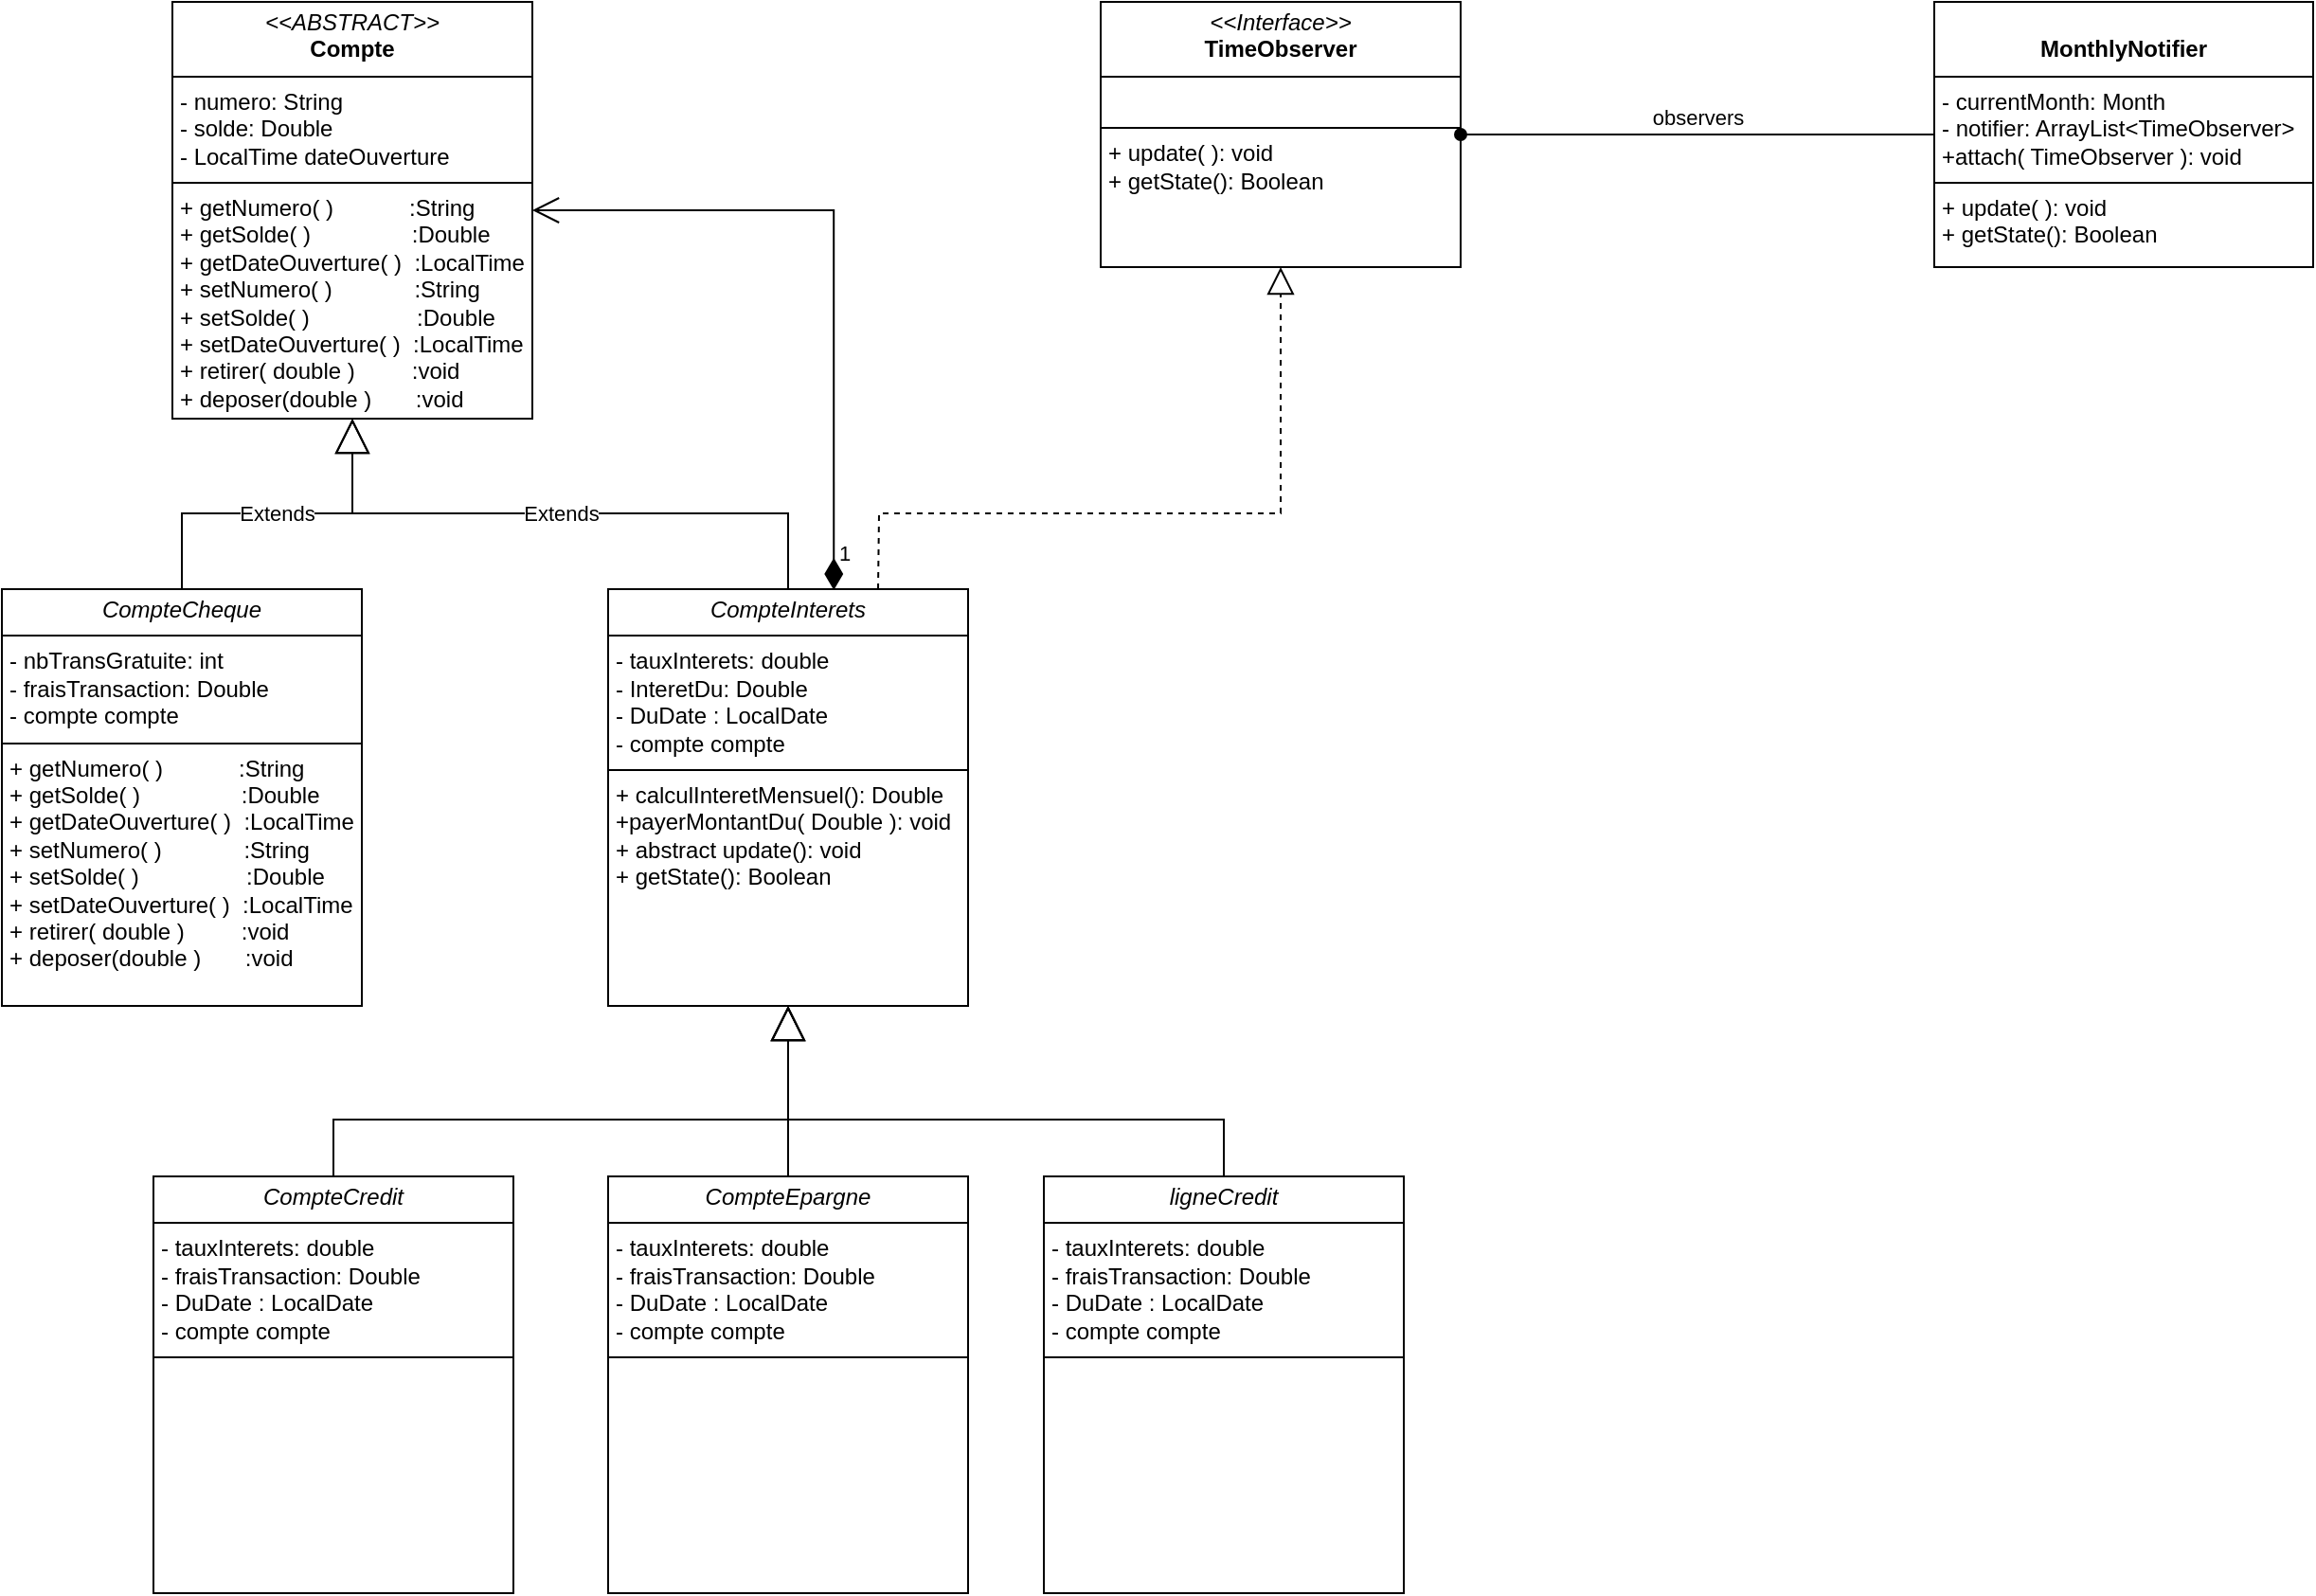 <mxfile version="26.1.1">
  <diagram name="Page-1" id="Y8b6xR42oyyeWq3YL9dn">
    <mxGraphModel dx="538" dy="285" grid="1" gridSize="10" guides="1" tooltips="1" connect="1" arrows="1" fold="1" page="1" pageScale="1" pageWidth="3300" pageHeight="4681" math="0" shadow="0">
      <root>
        <mxCell id="0" />
        <mxCell id="1" parent="0" />
        <mxCell id="dJRKlAbEhln0Lb5YtA-o-5" value="&lt;p style=&quot;margin:0px;margin-top:4px;text-align:center;&quot;&gt;&lt;i&gt;&amp;lt;&amp;lt;ABSTRACT&amp;gt;&amp;gt;&lt;/i&gt;&lt;br&gt;&lt;b&gt;Compte&lt;/b&gt;&lt;/p&gt;&lt;hr size=&quot;1&quot; style=&quot;border-style:solid;&quot;&gt;&lt;p style=&quot;margin:0px;margin-left:4px;&quot;&gt;- numero: String&lt;br&gt;- solde: Double&lt;/p&gt;&lt;p style=&quot;margin:0px;margin-left:4px;&quot;&gt;- LocalTime dateOuverture&lt;/p&gt;&lt;hr size=&quot;1&quot; style=&quot;border-style:solid;&quot;&gt;&lt;p style=&quot;margin:0px;margin-left:4px;&quot;&gt;+ getNumero( )&amp;nbsp; &amp;nbsp; &amp;nbsp; &amp;nbsp; &amp;nbsp; &amp;nbsp; :String&lt;br&gt;+ getSolde( )&amp;nbsp; &amp;nbsp; &amp;nbsp; &amp;nbsp; &amp;nbsp; &amp;nbsp; &amp;nbsp; &amp;nbsp; :Double&lt;/p&gt;&lt;p style=&quot;margin:0px;margin-left:4px;&quot;&gt;+ getDateOuverture( )&amp;nbsp; :LocalTime&lt;/p&gt;&lt;p style=&quot;margin: 0px 0px 0px 4px;&quot;&gt;+ setNumero( )&amp;nbsp; &amp;nbsp; &amp;nbsp; &amp;nbsp; &amp;nbsp; &amp;nbsp; &amp;nbsp;:String&lt;br&gt;+ setSolde( )&amp;nbsp; &amp;nbsp; &amp;nbsp; &amp;nbsp; &amp;nbsp; &amp;nbsp; &amp;nbsp; &amp;nbsp; &amp;nbsp;:Double&lt;/p&gt;&lt;p style=&quot;margin: 0px 0px 0px 4px;&quot;&gt;+ setDateOuverture( )&amp;nbsp; :LocalTime&lt;/p&gt;&lt;p style=&quot;margin: 0px 0px 0px 4px;&quot;&gt;+ retirer( double )&amp;nbsp; &amp;nbsp; &amp;nbsp; &amp;nbsp; &amp;nbsp;:void&lt;/p&gt;&lt;p style=&quot;margin: 0px 0px 0px 4px;&quot;&gt;+ deposer(double )&amp;nbsp; &amp;nbsp; &amp;nbsp; &amp;nbsp;:void&lt;/p&gt;&lt;p style=&quot;margin:0px;margin-left:4px;&quot;&gt;&lt;br&gt;&lt;/p&gt;&lt;p style=&quot;margin:0px;margin-left:4px;&quot;&gt;&lt;br&gt;&lt;/p&gt;" style="verticalAlign=top;align=left;overflow=fill;html=1;whiteSpace=wrap;" parent="1" vertex="1">
          <mxGeometry x="340" y="50" width="190" height="220" as="geometry" />
        </mxCell>
        <mxCell id="dJRKlAbEhln0Lb5YtA-o-6" value="&lt;p style=&quot;margin:0px;margin-top:4px;text-align:center;&quot;&gt;&lt;i&gt;CompteCheque&lt;/i&gt;&lt;/p&gt;&lt;hr size=&quot;1&quot; style=&quot;border-style:solid;&quot;&gt;&lt;p style=&quot;margin:0px;margin-left:4px;&quot;&gt;- nbTransGratuite: int&lt;br&gt;- fraisTransaction: Double&lt;/p&gt;&lt;p style=&quot;margin:0px;margin-left:4px;&quot;&gt;- compte compte&lt;/p&gt;&lt;hr size=&quot;1&quot; style=&quot;border-style:solid;&quot;&gt;&lt;p style=&quot;margin:0px;margin-left:4px;&quot;&gt;+ getNumero( )&amp;nbsp; &amp;nbsp; &amp;nbsp; &amp;nbsp; &amp;nbsp; &amp;nbsp; :String&lt;br&gt;+ getSolde( )&amp;nbsp; &amp;nbsp; &amp;nbsp; &amp;nbsp; &amp;nbsp; &amp;nbsp; &amp;nbsp; &amp;nbsp; :Double&lt;/p&gt;&lt;p style=&quot;margin:0px;margin-left:4px;&quot;&gt;+ getDateOuverture( )&amp;nbsp; :LocalTime&lt;/p&gt;&lt;p style=&quot;margin: 0px 0px 0px 4px;&quot;&gt;+ setNumero( )&amp;nbsp; &amp;nbsp; &amp;nbsp; &amp;nbsp; &amp;nbsp; &amp;nbsp; &amp;nbsp;:String&lt;br&gt;+ setSolde( )&amp;nbsp; &amp;nbsp; &amp;nbsp; &amp;nbsp; &amp;nbsp; &amp;nbsp; &amp;nbsp; &amp;nbsp; &amp;nbsp;:Double&lt;/p&gt;&lt;p style=&quot;margin: 0px 0px 0px 4px;&quot;&gt;+ setDateOuverture( )&amp;nbsp; :LocalTime&lt;/p&gt;&lt;p style=&quot;margin: 0px 0px 0px 4px;&quot;&gt;+ retirer( double )&amp;nbsp; &amp;nbsp; &amp;nbsp; &amp;nbsp; &amp;nbsp;:void&lt;/p&gt;&lt;p style=&quot;margin: 0px 0px 0px 4px;&quot;&gt;+ deposer(double )&amp;nbsp; &amp;nbsp; &amp;nbsp; &amp;nbsp;:void&lt;/p&gt;&lt;p style=&quot;margin:0px;margin-left:4px;&quot;&gt;&lt;br&gt;&lt;/p&gt;&lt;p style=&quot;margin:0px;margin-left:4px;&quot;&gt;&lt;br&gt;&lt;/p&gt;" style="verticalAlign=top;align=left;overflow=fill;html=1;whiteSpace=wrap;" parent="1" vertex="1">
          <mxGeometry x="250" y="360" width="190" height="220" as="geometry" />
        </mxCell>
        <mxCell id="dJRKlAbEhln0Lb5YtA-o-7" value="Extends" style="endArrow=block;endSize=16;endFill=0;html=1;rounded=0;entryX=0.5;entryY=1;entryDx=0;entryDy=0;exitX=0.5;exitY=0;exitDx=0;exitDy=0;" parent="1" source="dJRKlAbEhln0Lb5YtA-o-6" target="dJRKlAbEhln0Lb5YtA-o-5" edge="1">
          <mxGeometry width="160" relative="1" as="geometry">
            <mxPoint x="570" y="210" as="sourcePoint" />
            <mxPoint x="730" y="210" as="targetPoint" />
            <Array as="points">
              <mxPoint x="345" y="320" />
              <mxPoint x="435" y="320" />
            </Array>
          </mxGeometry>
        </mxCell>
        <mxCell id="dJRKlAbEhln0Lb5YtA-o-9" value="&lt;p style=&quot;margin:0px;margin-top:4px;text-align:center;&quot;&gt;&lt;i&gt;CompteInterets&lt;/i&gt;&lt;/p&gt;&lt;hr size=&quot;1&quot; style=&quot;border-style:solid;&quot;&gt;&lt;p style=&quot;margin:0px;margin-left:4px;&quot;&gt;- tauxInterets: double&lt;br&gt;- InteretDu: Double&lt;/p&gt;&lt;p style=&quot;margin:0px;margin-left:4px;&quot;&gt;- DuDate : LocalDate&lt;/p&gt;&lt;p style=&quot;margin:0px;margin-left:4px;&quot;&gt;- compte compte&lt;/p&gt;&lt;hr size=&quot;1&quot; style=&quot;border-style:solid;&quot;&gt;&lt;p style=&quot;margin:0px;margin-left:4px;&quot;&gt;+ calculInteretMensuel(): Double&lt;/p&gt;&lt;p style=&quot;margin:0px;margin-left:4px;&quot;&gt;+payerMontantDu( Double ): void&lt;/p&gt;&lt;p style=&quot;margin:0px;margin-left:4px;&quot;&gt;+ abstract update(): void&lt;/p&gt;&lt;p style=&quot;margin:0px;margin-left:4px;&quot;&gt;+ getState(): Boolean&lt;/p&gt;&lt;p style=&quot;margin:0px;margin-left:4px;&quot;&gt;&lt;br&gt;&lt;/p&gt;" style="verticalAlign=top;align=left;overflow=fill;html=1;whiteSpace=wrap;" parent="1" vertex="1">
          <mxGeometry x="570" y="360" width="190" height="220" as="geometry" />
        </mxCell>
        <mxCell id="dJRKlAbEhln0Lb5YtA-o-10" value="Extends" style="endArrow=block;endSize=16;endFill=0;html=1;rounded=0;entryX=0.5;entryY=1;entryDx=0;entryDy=0;exitX=0.5;exitY=0;exitDx=0;exitDy=0;" parent="1" source="dJRKlAbEhln0Lb5YtA-o-9" target="dJRKlAbEhln0Lb5YtA-o-5" edge="1">
          <mxGeometry width="160" relative="1" as="geometry">
            <mxPoint x="345" y="370" as="sourcePoint" />
            <mxPoint x="445" y="280" as="targetPoint" />
            <Array as="points">
              <mxPoint x="665" y="320" />
              <mxPoint x="545" y="320" />
              <mxPoint x="435" y="320" />
            </Array>
          </mxGeometry>
        </mxCell>
        <mxCell id="dJRKlAbEhln0Lb5YtA-o-11" value="1" style="endArrow=open;html=1;endSize=12;startArrow=diamondThin;startSize=14;startFill=1;edgeStyle=orthogonalEdgeStyle;align=left;verticalAlign=bottom;rounded=0;exitX=0.627;exitY=0.002;exitDx=0;exitDy=0;entryX=1;entryY=0.5;entryDx=0;entryDy=0;exitPerimeter=0;" parent="1" source="dJRKlAbEhln0Lb5YtA-o-9" target="dJRKlAbEhln0Lb5YtA-o-5" edge="1">
          <mxGeometry x="-0.942" y="-1" relative="1" as="geometry">
            <mxPoint x="780" y="376" as="sourcePoint" />
            <mxPoint x="880" y="160" as="targetPoint" />
            <Array as="points">
              <mxPoint x="689" y="160" />
            </Array>
            <mxPoint as="offset" />
          </mxGeometry>
        </mxCell>
        <mxCell id="Y4Ik5Q8g15iuSHUJNuXj-3" value="&lt;p style=&quot;margin:0px;margin-top:4px;text-align:center;&quot;&gt;&lt;i&gt;ligneCredit&lt;/i&gt;&lt;/p&gt;&lt;hr size=&quot;1&quot; style=&quot;border-style:solid;&quot;&gt;&lt;p style=&quot;margin:0px;margin-left:4px;&quot;&gt;- tauxInterets: double&lt;br&gt;- fraisTransaction: Double&lt;/p&gt;&lt;p style=&quot;margin:0px;margin-left:4px;&quot;&gt;- DuDate : LocalDate&lt;/p&gt;&lt;p style=&quot;margin:0px;margin-left:4px;&quot;&gt;- compte compte&lt;/p&gt;&lt;hr size=&quot;1&quot; style=&quot;border-style:solid;&quot;&gt;&lt;p style=&quot;margin:0px;margin-left:4px;&quot;&gt;&lt;br&gt;&lt;/p&gt;&lt;p style=&quot;margin:0px;margin-left:4px;&quot;&gt;&lt;br&gt;&lt;/p&gt;&lt;p style=&quot;margin:0px;margin-left:4px;&quot;&gt;&lt;br&gt;&lt;/p&gt;" style="verticalAlign=top;align=left;overflow=fill;html=1;whiteSpace=wrap;" vertex="1" parent="1">
          <mxGeometry x="800" y="670" width="190" height="220" as="geometry" />
        </mxCell>
        <mxCell id="Y4Ik5Q8g15iuSHUJNuXj-4" value="&lt;p style=&quot;margin:0px;margin-top:4px;text-align:center;&quot;&gt;&lt;i&gt;CompteEpargne&lt;/i&gt;&lt;/p&gt;&lt;hr size=&quot;1&quot; style=&quot;border-style:solid;&quot;&gt;&lt;p style=&quot;margin:0px;margin-left:4px;&quot;&gt;- tauxInterets: double&lt;br&gt;- fraisTransaction: Double&lt;/p&gt;&lt;p style=&quot;margin:0px;margin-left:4px;&quot;&gt;- DuDate : LocalDate&lt;/p&gt;&lt;p style=&quot;margin:0px;margin-left:4px;&quot;&gt;- compte compte&lt;/p&gt;&lt;hr size=&quot;1&quot; style=&quot;border-style:solid;&quot;&gt;&lt;p style=&quot;margin:0px;margin-left:4px;&quot;&gt;&lt;br&gt;&lt;/p&gt;&lt;p style=&quot;margin:0px;margin-left:4px;&quot;&gt;&lt;br&gt;&lt;/p&gt;&lt;p style=&quot;margin:0px;margin-left:4px;&quot;&gt;&lt;br&gt;&lt;/p&gt;" style="verticalAlign=top;align=left;overflow=fill;html=1;whiteSpace=wrap;" vertex="1" parent="1">
          <mxGeometry x="570" y="670" width="190" height="220" as="geometry" />
        </mxCell>
        <mxCell id="Y4Ik5Q8g15iuSHUJNuXj-5" value="&lt;p style=&quot;margin:0px;margin-top:4px;text-align:center;&quot;&gt;&lt;i&gt;CompteCredit&lt;/i&gt;&lt;/p&gt;&lt;hr size=&quot;1&quot; style=&quot;border-style:solid;&quot;&gt;&lt;p style=&quot;margin:0px;margin-left:4px;&quot;&gt;- tauxInterets: double&lt;br&gt;- fraisTransaction: Double&lt;/p&gt;&lt;p style=&quot;margin:0px;margin-left:4px;&quot;&gt;- DuDate : LocalDate&lt;/p&gt;&lt;p style=&quot;margin:0px;margin-left:4px;&quot;&gt;- compte compte&lt;/p&gt;&lt;hr size=&quot;1&quot; style=&quot;border-style:solid;&quot;&gt;&lt;p style=&quot;margin:0px;margin-left:4px;&quot;&gt;&lt;br&gt;&lt;/p&gt;&lt;p style=&quot;margin:0px;margin-left:4px;&quot;&gt;&lt;br&gt;&lt;/p&gt;&lt;p style=&quot;margin:0px;margin-left:4px;&quot;&gt;&lt;br&gt;&lt;/p&gt;" style="verticalAlign=top;align=left;overflow=fill;html=1;whiteSpace=wrap;" vertex="1" parent="1">
          <mxGeometry x="330" y="670" width="190" height="220" as="geometry" />
        </mxCell>
        <mxCell id="Y4Ik5Q8g15iuSHUJNuXj-6" value="" style="endArrow=block;endSize=16;endFill=0;html=1;rounded=0;entryX=0.5;entryY=1;entryDx=0;entryDy=0;exitX=0.5;exitY=0;exitDx=0;exitDy=0;" edge="1" parent="1" source="Y4Ik5Q8g15iuSHUJNuXj-4" target="dJRKlAbEhln0Lb5YtA-o-9">
          <mxGeometry width="160" relative="1" as="geometry">
            <mxPoint x="610" y="670" as="sourcePoint" />
            <mxPoint x="670" y="580" as="targetPoint" />
            <Array as="points" />
          </mxGeometry>
        </mxCell>
        <mxCell id="Y4Ik5Q8g15iuSHUJNuXj-7" value="" style="endArrow=block;endSize=16;endFill=0;html=1;rounded=0;entryX=0.5;entryY=1;entryDx=0;entryDy=0;exitX=0.5;exitY=0;exitDx=0;exitDy=0;" edge="1" parent="1" source="Y4Ik5Q8g15iuSHUJNuXj-3" target="dJRKlAbEhln0Lb5YtA-o-9">
          <mxGeometry width="160" relative="1" as="geometry">
            <mxPoint x="675" y="680" as="sourcePoint" />
            <mxPoint x="675" y="590" as="targetPoint" />
            <Array as="points">
              <mxPoint x="895" y="640" />
              <mxPoint x="665" y="640" />
            </Array>
          </mxGeometry>
        </mxCell>
        <mxCell id="Y4Ik5Q8g15iuSHUJNuXj-8" value="" style="endArrow=block;endSize=16;endFill=0;html=1;rounded=0;entryX=0.5;entryY=1;entryDx=0;entryDy=0;exitX=0.5;exitY=0;exitDx=0;exitDy=0;" edge="1" parent="1" source="Y4Ik5Q8g15iuSHUJNuXj-5" target="dJRKlAbEhln0Lb5YtA-o-9">
          <mxGeometry width="160" relative="1" as="geometry">
            <mxPoint x="905" y="680" as="sourcePoint" />
            <mxPoint x="675" y="590" as="targetPoint" />
            <Array as="points">
              <mxPoint x="425" y="640" />
              <mxPoint x="665" y="640" />
            </Array>
          </mxGeometry>
        </mxCell>
        <mxCell id="Y4Ik5Q8g15iuSHUJNuXj-9" value="" style="endArrow=block;dashed=1;endFill=0;endSize=12;html=1;rounded=0;exitX=0.75;exitY=0;exitDx=0;exitDy=0;" edge="1" parent="1" source="dJRKlAbEhln0Lb5YtA-o-9" target="Y4Ik5Q8g15iuSHUJNuXj-10">
          <mxGeometry width="160" relative="1" as="geometry">
            <mxPoint x="750" y="290" as="sourcePoint" />
            <mxPoint x="910" y="290" as="targetPoint" />
            <Array as="points">
              <mxPoint x="713" y="320" />
              <mxPoint x="925" y="320" />
            </Array>
          </mxGeometry>
        </mxCell>
        <mxCell id="Y4Ik5Q8g15iuSHUJNuXj-10" value="&lt;p style=&quot;margin:0px;margin-top:4px;text-align:center;&quot;&gt;&lt;i&gt;&amp;lt;&amp;lt;Interface&amp;gt;&amp;gt;&lt;/i&gt;&lt;br&gt;&lt;b&gt;TimeObserver&lt;/b&gt;&lt;/p&gt;&lt;hr size=&quot;1&quot; style=&quot;border-style:solid;&quot;&gt;&lt;p style=&quot;margin:0px;margin-left:4px;&quot;&gt;&lt;br&gt;&lt;/p&gt;&lt;hr size=&quot;1&quot; style=&quot;border-style:solid;&quot;&gt;&lt;p style=&quot;margin:0px;margin-left:4px;&quot;&gt;+ update( ): void&lt;br&gt;+ getState(): Boolean&lt;/p&gt;" style="verticalAlign=top;align=left;overflow=fill;html=1;whiteSpace=wrap;" vertex="1" parent="1">
          <mxGeometry x="830" y="50" width="190" height="140" as="geometry" />
        </mxCell>
        <mxCell id="Y4Ik5Q8g15iuSHUJNuXj-11" value="&lt;p style=&quot;margin:0px;margin-top:4px;text-align:center;&quot;&gt;&lt;br&gt;&lt;b&gt;MonthlyNotifier&lt;/b&gt;&lt;/p&gt;&lt;hr size=&quot;1&quot; style=&quot;border-style:solid;&quot;&gt;&lt;p style=&quot;margin:0px;margin-left:4px;&quot;&gt;- currentMonth: Month&lt;/p&gt;&lt;p style=&quot;margin:0px;margin-left:4px;&quot;&gt;- notifier: ArrayList&amp;lt;TimeObserver&amp;gt;&lt;/p&gt;&lt;p style=&quot;margin:0px;margin-left:4px;&quot;&gt;+attach( TimeObserver ): void&lt;/p&gt;&lt;hr size=&quot;1&quot; style=&quot;border-style:solid;&quot;&gt;&lt;p style=&quot;margin:0px;margin-left:4px;&quot;&gt;+ update( ): void&lt;br&gt;+ getState(): Boolean&lt;/p&gt;" style="verticalAlign=top;align=left;overflow=fill;html=1;whiteSpace=wrap;" vertex="1" parent="1">
          <mxGeometry x="1270" y="50" width="200" height="140" as="geometry" />
        </mxCell>
        <mxCell id="Y4Ik5Q8g15iuSHUJNuXj-12" value="observers" style="html=1;verticalAlign=bottom;endArrow=oval;curved=0;rounded=0;entryX=1;entryY=0.5;entryDx=0;entryDy=0;exitX=0;exitY=0.5;exitDx=0;exitDy=0;endFill=1;" edge="1" parent="1" source="Y4Ik5Q8g15iuSHUJNuXj-11" target="Y4Ik5Q8g15iuSHUJNuXj-10">
          <mxGeometry width="80" relative="1" as="geometry">
            <mxPoint x="1120" y="240" as="sourcePoint" />
            <mxPoint x="1200" y="240" as="targetPoint" />
          </mxGeometry>
        </mxCell>
      </root>
    </mxGraphModel>
  </diagram>
</mxfile>
